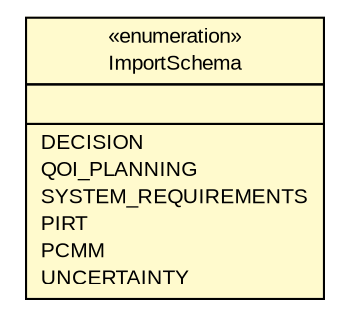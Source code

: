 #!/usr/local/bin/dot
#
# Class diagram 
# Generated by UMLGraph version R5_6-24-gf6e263 (http://www.umlgraph.org/)
#

digraph G {
	edge [fontname="arial",fontsize=10,labelfontname="arial",labelfontsize=10];
	node [fontname="arial",fontsize=10,shape=plaintext];
	nodesep=0.25;
	ranksep=0.5;
	// gov.sandia.cf.model.ImportSchema
	c222196 [label=<<table title="gov.sandia.cf.model.ImportSchema" border="0" cellborder="1" cellspacing="0" cellpadding="2" port="p" bgcolor="lemonChiffon" href="./ImportSchema.html">
		<tr><td><table border="0" cellspacing="0" cellpadding="1">
<tr><td align="center" balign="center"> &#171;enumeration&#187; </td></tr>
<tr><td align="center" balign="center"> ImportSchema </td></tr>
		</table></td></tr>
		<tr><td><table border="0" cellspacing="0" cellpadding="1">
<tr><td align="left" balign="left">  </td></tr>
		</table></td></tr>
		<tr><td><table border="0" cellspacing="0" cellpadding="1">
<tr><td align="left" balign="left"> DECISION </td></tr>
<tr><td align="left" balign="left"> QOI_PLANNING </td></tr>
<tr><td align="left" balign="left"> SYSTEM_REQUIREMENTS </td></tr>
<tr><td align="left" balign="left"> PIRT </td></tr>
<tr><td align="left" balign="left"> PCMM </td></tr>
<tr><td align="left" balign="left"> UNCERTAINTY </td></tr>
		</table></td></tr>
		</table>>, URL="./ImportSchema.html", fontname="arial", fontcolor="black", fontsize=10.0];
}

